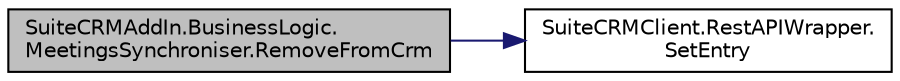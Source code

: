 digraph "SuiteCRMAddIn.BusinessLogic.MeetingsSynchroniser.RemoveFromCrm"
{
  edge [fontname="Helvetica",fontsize="10",labelfontname="Helvetica",labelfontsize="10"];
  node [fontname="Helvetica",fontsize="10",shape=record];
  rankdir="LR";
  Node31 [label="SuiteCRMAddIn.BusinessLogic.\lMeetingsSynchroniser.RemoveFromCrm",height=0.2,width=0.4,color="black", fillcolor="grey75", style="filled", fontcolor="black"];
  Node31 -> Node32 [color="midnightblue",fontsize="10",style="solid",fontname="Helvetica"];
  Node32 [label="SuiteCRMClient.RestAPIWrapper.\lSetEntry",height=0.2,width=0.4,color="black", fillcolor="white", style="filled",URL="$class_suite_c_r_m_client_1_1_rest_a_p_i_wrapper.html#ad68d42762e45541a293986a208c20656",tooltip="Sets an entry in CRM and returns the id. "];
}

